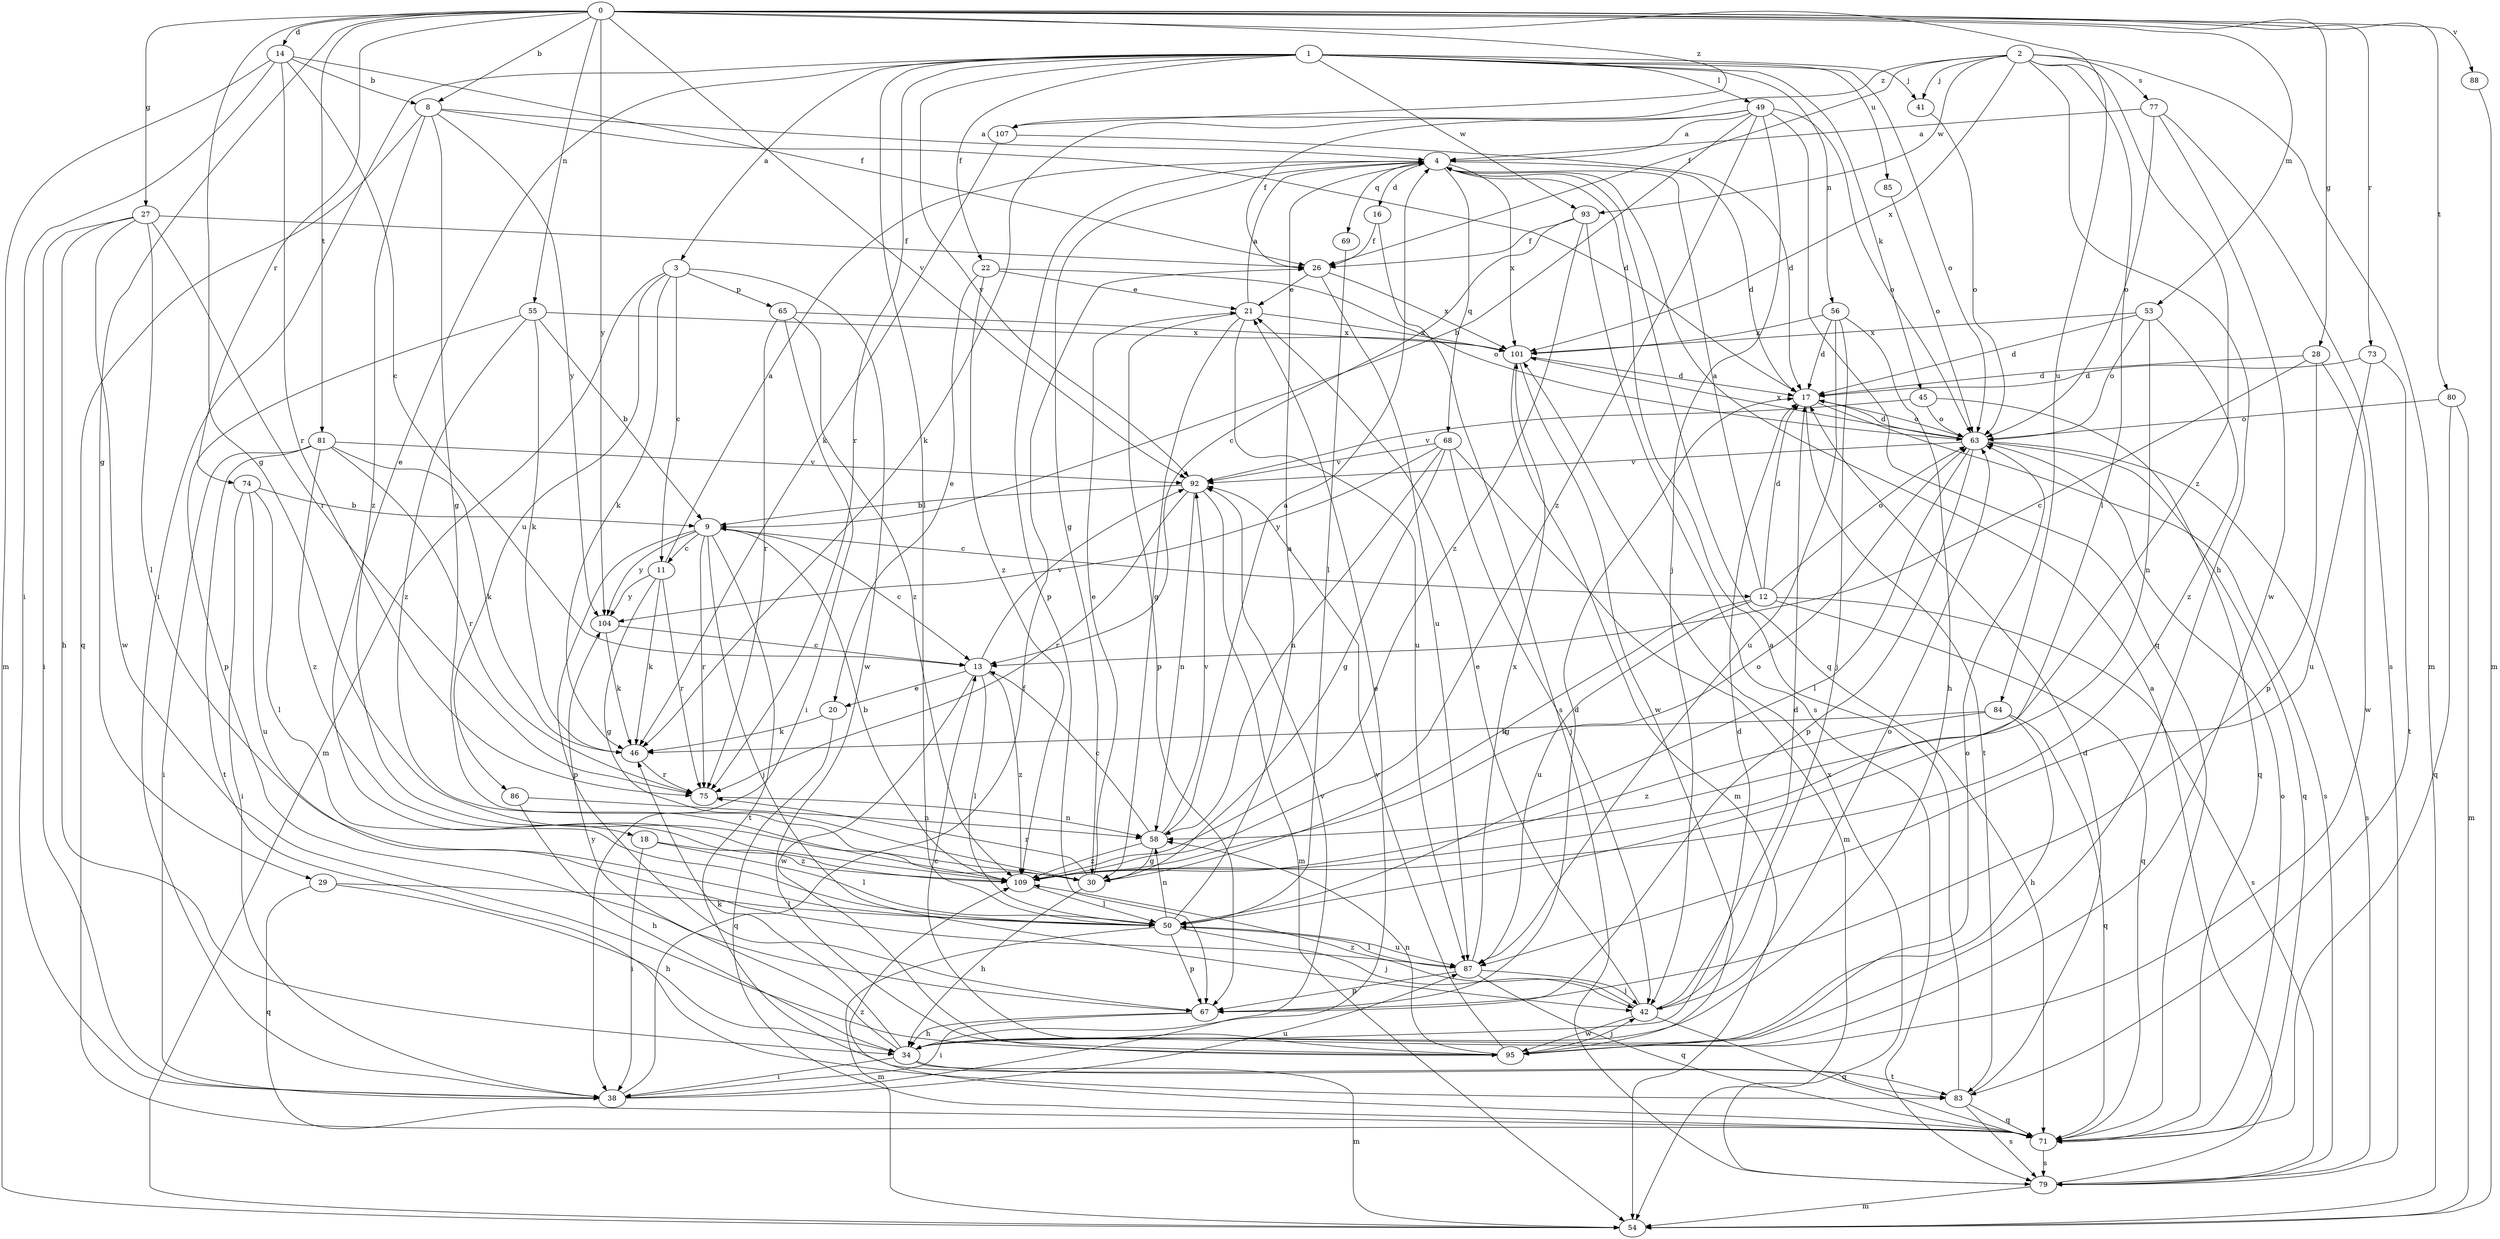 strict digraph  {
0;
1;
2;
3;
4;
8;
9;
11;
12;
13;
14;
16;
17;
18;
20;
21;
22;
26;
27;
28;
29;
30;
34;
38;
41;
42;
45;
46;
49;
50;
53;
54;
55;
56;
58;
63;
65;
67;
68;
69;
71;
73;
74;
75;
77;
79;
80;
81;
83;
84;
85;
86;
87;
88;
92;
93;
95;
101;
104;
107;
109;
0 -> 8  [label=b];
0 -> 14  [label=d];
0 -> 27  [label=g];
0 -> 28  [label=g];
0 -> 29  [label=g];
0 -> 30  [label=g];
0 -> 53  [label=m];
0 -> 55  [label=n];
0 -> 73  [label=r];
0 -> 74  [label=r];
0 -> 80  [label=t];
0 -> 81  [label=t];
0 -> 84  [label=u];
0 -> 88  [label=v];
0 -> 92  [label=v];
0 -> 104  [label=y];
0 -> 107  [label=z];
1 -> 3  [label=a];
1 -> 18  [label=e];
1 -> 22  [label=f];
1 -> 38  [label=i];
1 -> 41  [label=j];
1 -> 45  [label=k];
1 -> 49  [label=l];
1 -> 50  [label=l];
1 -> 56  [label=n];
1 -> 63  [label=o];
1 -> 75  [label=r];
1 -> 85  [label=u];
1 -> 92  [label=v];
1 -> 93  [label=w];
2 -> 26  [label=f];
2 -> 34  [label=h];
2 -> 41  [label=j];
2 -> 50  [label=l];
2 -> 54  [label=m];
2 -> 77  [label=s];
2 -> 93  [label=w];
2 -> 101  [label=x];
2 -> 107  [label=z];
2 -> 109  [label=z];
3 -> 11  [label=c];
3 -> 46  [label=k];
3 -> 54  [label=m];
3 -> 65  [label=p];
3 -> 86  [label=u];
3 -> 95  [label=w];
4 -> 16  [label=d];
4 -> 17  [label=d];
4 -> 30  [label=g];
4 -> 67  [label=p];
4 -> 68  [label=q];
4 -> 69  [label=q];
4 -> 71  [label=q];
4 -> 101  [label=x];
8 -> 4  [label=a];
8 -> 17  [label=d];
8 -> 30  [label=g];
8 -> 71  [label=q];
8 -> 104  [label=y];
8 -> 109  [label=z];
9 -> 11  [label=c];
9 -> 12  [label=c];
9 -> 13  [label=c];
9 -> 42  [label=j];
9 -> 67  [label=p];
9 -> 75  [label=r];
9 -> 83  [label=t];
9 -> 104  [label=y];
11 -> 4  [label=a];
11 -> 30  [label=g];
11 -> 46  [label=k];
11 -> 75  [label=r];
11 -> 104  [label=y];
12 -> 4  [label=a];
12 -> 17  [label=d];
12 -> 30  [label=g];
12 -> 63  [label=o];
12 -> 71  [label=q];
12 -> 79  [label=s];
12 -> 87  [label=u];
13 -> 20  [label=e];
13 -> 50  [label=l];
13 -> 92  [label=v];
13 -> 95  [label=w];
13 -> 109  [label=z];
14 -> 8  [label=b];
14 -> 13  [label=c];
14 -> 26  [label=f];
14 -> 38  [label=i];
14 -> 54  [label=m];
14 -> 75  [label=r];
16 -> 26  [label=f];
16 -> 79  [label=s];
17 -> 63  [label=o];
17 -> 79  [label=s];
17 -> 83  [label=t];
18 -> 38  [label=i];
18 -> 50  [label=l];
18 -> 109  [label=z];
20 -> 46  [label=k];
20 -> 71  [label=q];
21 -> 4  [label=a];
21 -> 30  [label=g];
21 -> 67  [label=p];
21 -> 87  [label=u];
21 -> 101  [label=x];
22 -> 20  [label=e];
22 -> 21  [label=e];
22 -> 63  [label=o];
22 -> 109  [label=z];
26 -> 21  [label=e];
26 -> 87  [label=u];
26 -> 101  [label=x];
27 -> 26  [label=f];
27 -> 34  [label=h];
27 -> 38  [label=i];
27 -> 50  [label=l];
27 -> 75  [label=r];
27 -> 95  [label=w];
28 -> 13  [label=c];
28 -> 17  [label=d];
28 -> 67  [label=p];
28 -> 95  [label=w];
29 -> 34  [label=h];
29 -> 50  [label=l];
29 -> 71  [label=q];
30 -> 21  [label=e];
30 -> 34  [label=h];
30 -> 75  [label=r];
34 -> 17  [label=d];
34 -> 21  [label=e];
34 -> 38  [label=i];
34 -> 46  [label=k];
34 -> 54  [label=m];
34 -> 83  [label=t];
34 -> 104  [label=y];
38 -> 26  [label=f];
38 -> 87  [label=u];
38 -> 92  [label=v];
41 -> 63  [label=o];
42 -> 17  [label=d];
42 -> 21  [label=e];
42 -> 63  [label=o];
42 -> 71  [label=q];
42 -> 95  [label=w];
42 -> 109  [label=z];
45 -> 63  [label=o];
45 -> 71  [label=q];
45 -> 92  [label=v];
46 -> 75  [label=r];
49 -> 4  [label=a];
49 -> 9  [label=b];
49 -> 26  [label=f];
49 -> 42  [label=j];
49 -> 46  [label=k];
49 -> 63  [label=o];
49 -> 71  [label=q];
49 -> 109  [label=z];
50 -> 4  [label=a];
50 -> 42  [label=j];
50 -> 54  [label=m];
50 -> 58  [label=n];
50 -> 67  [label=p];
50 -> 87  [label=u];
53 -> 17  [label=d];
53 -> 58  [label=n];
53 -> 63  [label=o];
53 -> 101  [label=x];
53 -> 109  [label=z];
55 -> 9  [label=b];
55 -> 46  [label=k];
55 -> 67  [label=p];
55 -> 101  [label=x];
55 -> 109  [label=z];
56 -> 17  [label=d];
56 -> 34  [label=h];
56 -> 42  [label=j];
56 -> 87  [label=u];
56 -> 101  [label=x];
58 -> 4  [label=a];
58 -> 13  [label=c];
58 -> 30  [label=g];
58 -> 92  [label=v];
58 -> 109  [label=z];
63 -> 17  [label=d];
63 -> 50  [label=l];
63 -> 67  [label=p];
63 -> 71  [label=q];
63 -> 79  [label=s];
63 -> 92  [label=v];
63 -> 101  [label=x];
65 -> 38  [label=i];
65 -> 75  [label=r];
65 -> 101  [label=x];
65 -> 109  [label=z];
67 -> 17  [label=d];
67 -> 34  [label=h];
67 -> 38  [label=i];
68 -> 30  [label=g];
68 -> 42  [label=j];
68 -> 54  [label=m];
68 -> 58  [label=n];
68 -> 92  [label=v];
68 -> 104  [label=y];
69 -> 50  [label=l];
71 -> 63  [label=o];
71 -> 79  [label=s];
71 -> 109  [label=z];
73 -> 17  [label=d];
73 -> 83  [label=t];
73 -> 87  [label=u];
74 -> 9  [label=b];
74 -> 38  [label=i];
74 -> 50  [label=l];
74 -> 87  [label=u];
75 -> 58  [label=n];
77 -> 4  [label=a];
77 -> 63  [label=o];
77 -> 79  [label=s];
77 -> 95  [label=w];
79 -> 4  [label=a];
79 -> 54  [label=m];
79 -> 101  [label=x];
80 -> 54  [label=m];
80 -> 63  [label=o];
80 -> 71  [label=q];
81 -> 38  [label=i];
81 -> 46  [label=k];
81 -> 75  [label=r];
81 -> 83  [label=t];
81 -> 92  [label=v];
81 -> 109  [label=z];
83 -> 4  [label=a];
83 -> 17  [label=d];
83 -> 71  [label=q];
83 -> 79  [label=s];
84 -> 34  [label=h];
84 -> 46  [label=k];
84 -> 71  [label=q];
84 -> 109  [label=z];
85 -> 63  [label=o];
86 -> 34  [label=h];
86 -> 58  [label=n];
87 -> 42  [label=j];
87 -> 50  [label=l];
87 -> 67  [label=p];
87 -> 71  [label=q];
87 -> 101  [label=x];
88 -> 54  [label=m];
92 -> 9  [label=b];
92 -> 54  [label=m];
92 -> 58  [label=n];
92 -> 75  [label=r];
93 -> 13  [label=c];
93 -> 26  [label=f];
93 -> 79  [label=s];
93 -> 109  [label=z];
95 -> 13  [label=c];
95 -> 42  [label=j];
95 -> 58  [label=n];
95 -> 63  [label=o];
95 -> 92  [label=v];
101 -> 17  [label=d];
101 -> 54  [label=m];
101 -> 95  [label=w];
104 -> 13  [label=c];
104 -> 46  [label=k];
107 -> 17  [label=d];
107 -> 46  [label=k];
109 -> 9  [label=b];
109 -> 50  [label=l];
109 -> 63  [label=o];
}
